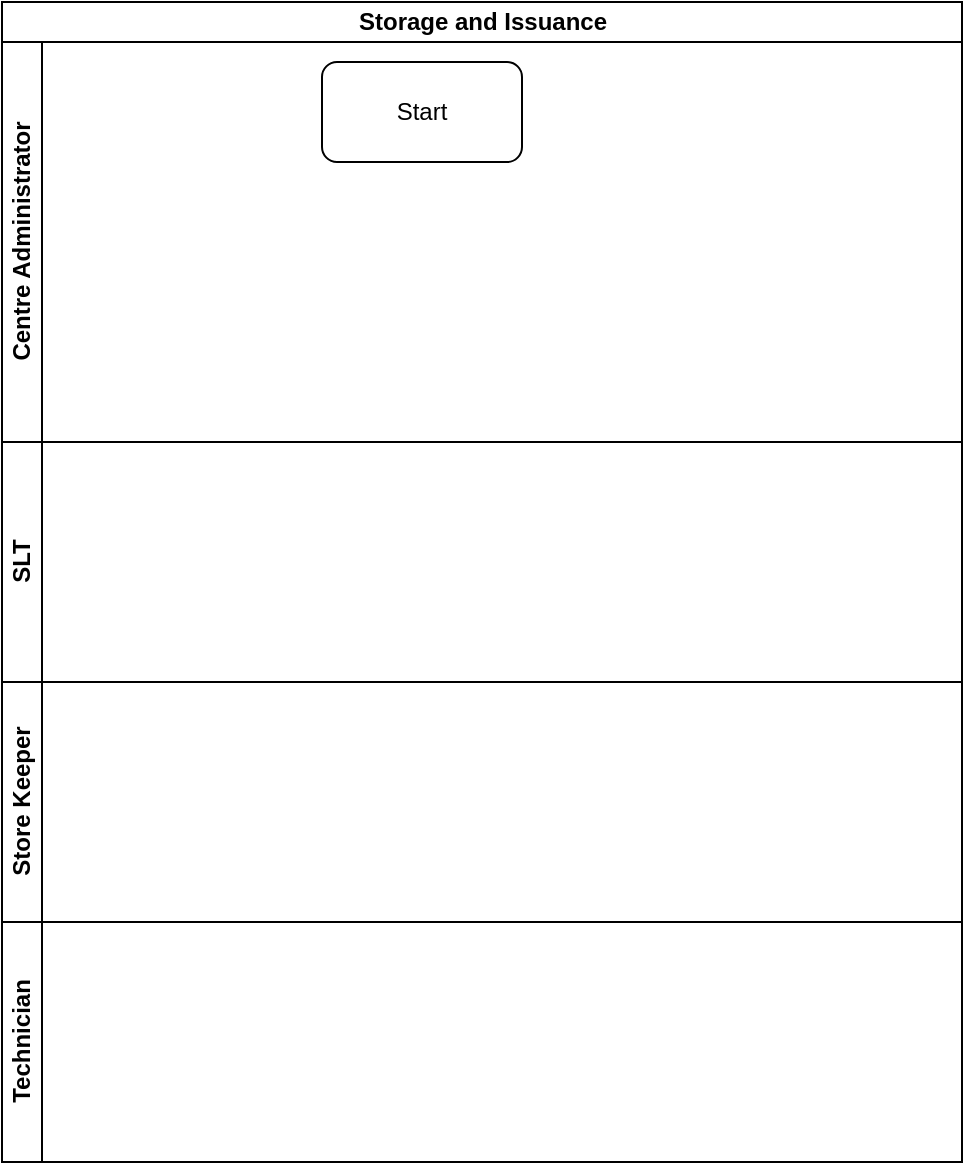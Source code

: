 <mxfile version="13.10.6" type="github">
  <diagram id="t4WjZeM2-GUBWeaEdBS7" name="Page-1">
    <mxGraphModel dx="1038" dy="547" grid="1" gridSize="10" guides="1" tooltips="1" connect="1" arrows="1" fold="1" page="1" pageScale="1" pageWidth="1169" pageHeight="827" math="0" shadow="0">
      <root>
        <mxCell id="0" />
        <mxCell id="1" parent="0" />
        <mxCell id="xgxU6Ofg0BOZaNesFyZN-1" value="Storage and Issuance" style="swimlane;html=1;childLayout=stackLayout;resizeParent=1;resizeParentMax=0;horizontal=1;startSize=20;horizontalStack=0;" vertex="1" parent="1">
          <mxGeometry x="290" y="90" width="480" height="580" as="geometry" />
        </mxCell>
        <mxCell id="xgxU6Ofg0BOZaNesFyZN-2" value="Centre Administrator" style="swimlane;html=1;startSize=20;horizontal=0;" vertex="1" parent="xgxU6Ofg0BOZaNesFyZN-1">
          <mxGeometry y="20" width="480" height="200" as="geometry" />
        </mxCell>
        <mxCell id="xgxU6Ofg0BOZaNesFyZN-6" value="Start" style="rounded=1;whiteSpace=wrap;html=1;" vertex="1" parent="xgxU6Ofg0BOZaNesFyZN-2">
          <mxGeometry x="160" y="10" width="100" height="50" as="geometry" />
        </mxCell>
        <mxCell id="xgxU6Ofg0BOZaNesFyZN-3" value="SLT" style="swimlane;html=1;startSize=20;horizontal=0;" vertex="1" parent="xgxU6Ofg0BOZaNesFyZN-1">
          <mxGeometry y="220" width="480" height="120" as="geometry" />
        </mxCell>
        <mxCell id="xgxU6Ofg0BOZaNesFyZN-4" value="Store Keeper" style="swimlane;html=1;startSize=20;horizontal=0;" vertex="1" parent="xgxU6Ofg0BOZaNesFyZN-1">
          <mxGeometry y="340" width="480" height="120" as="geometry" />
        </mxCell>
        <mxCell id="xgxU6Ofg0BOZaNesFyZN-5" value="Technician" style="swimlane;html=1;startSize=20;horizontal=0;" vertex="1" parent="xgxU6Ofg0BOZaNesFyZN-1">
          <mxGeometry y="460" width="480" height="120" as="geometry" />
        </mxCell>
      </root>
    </mxGraphModel>
  </diagram>
</mxfile>
